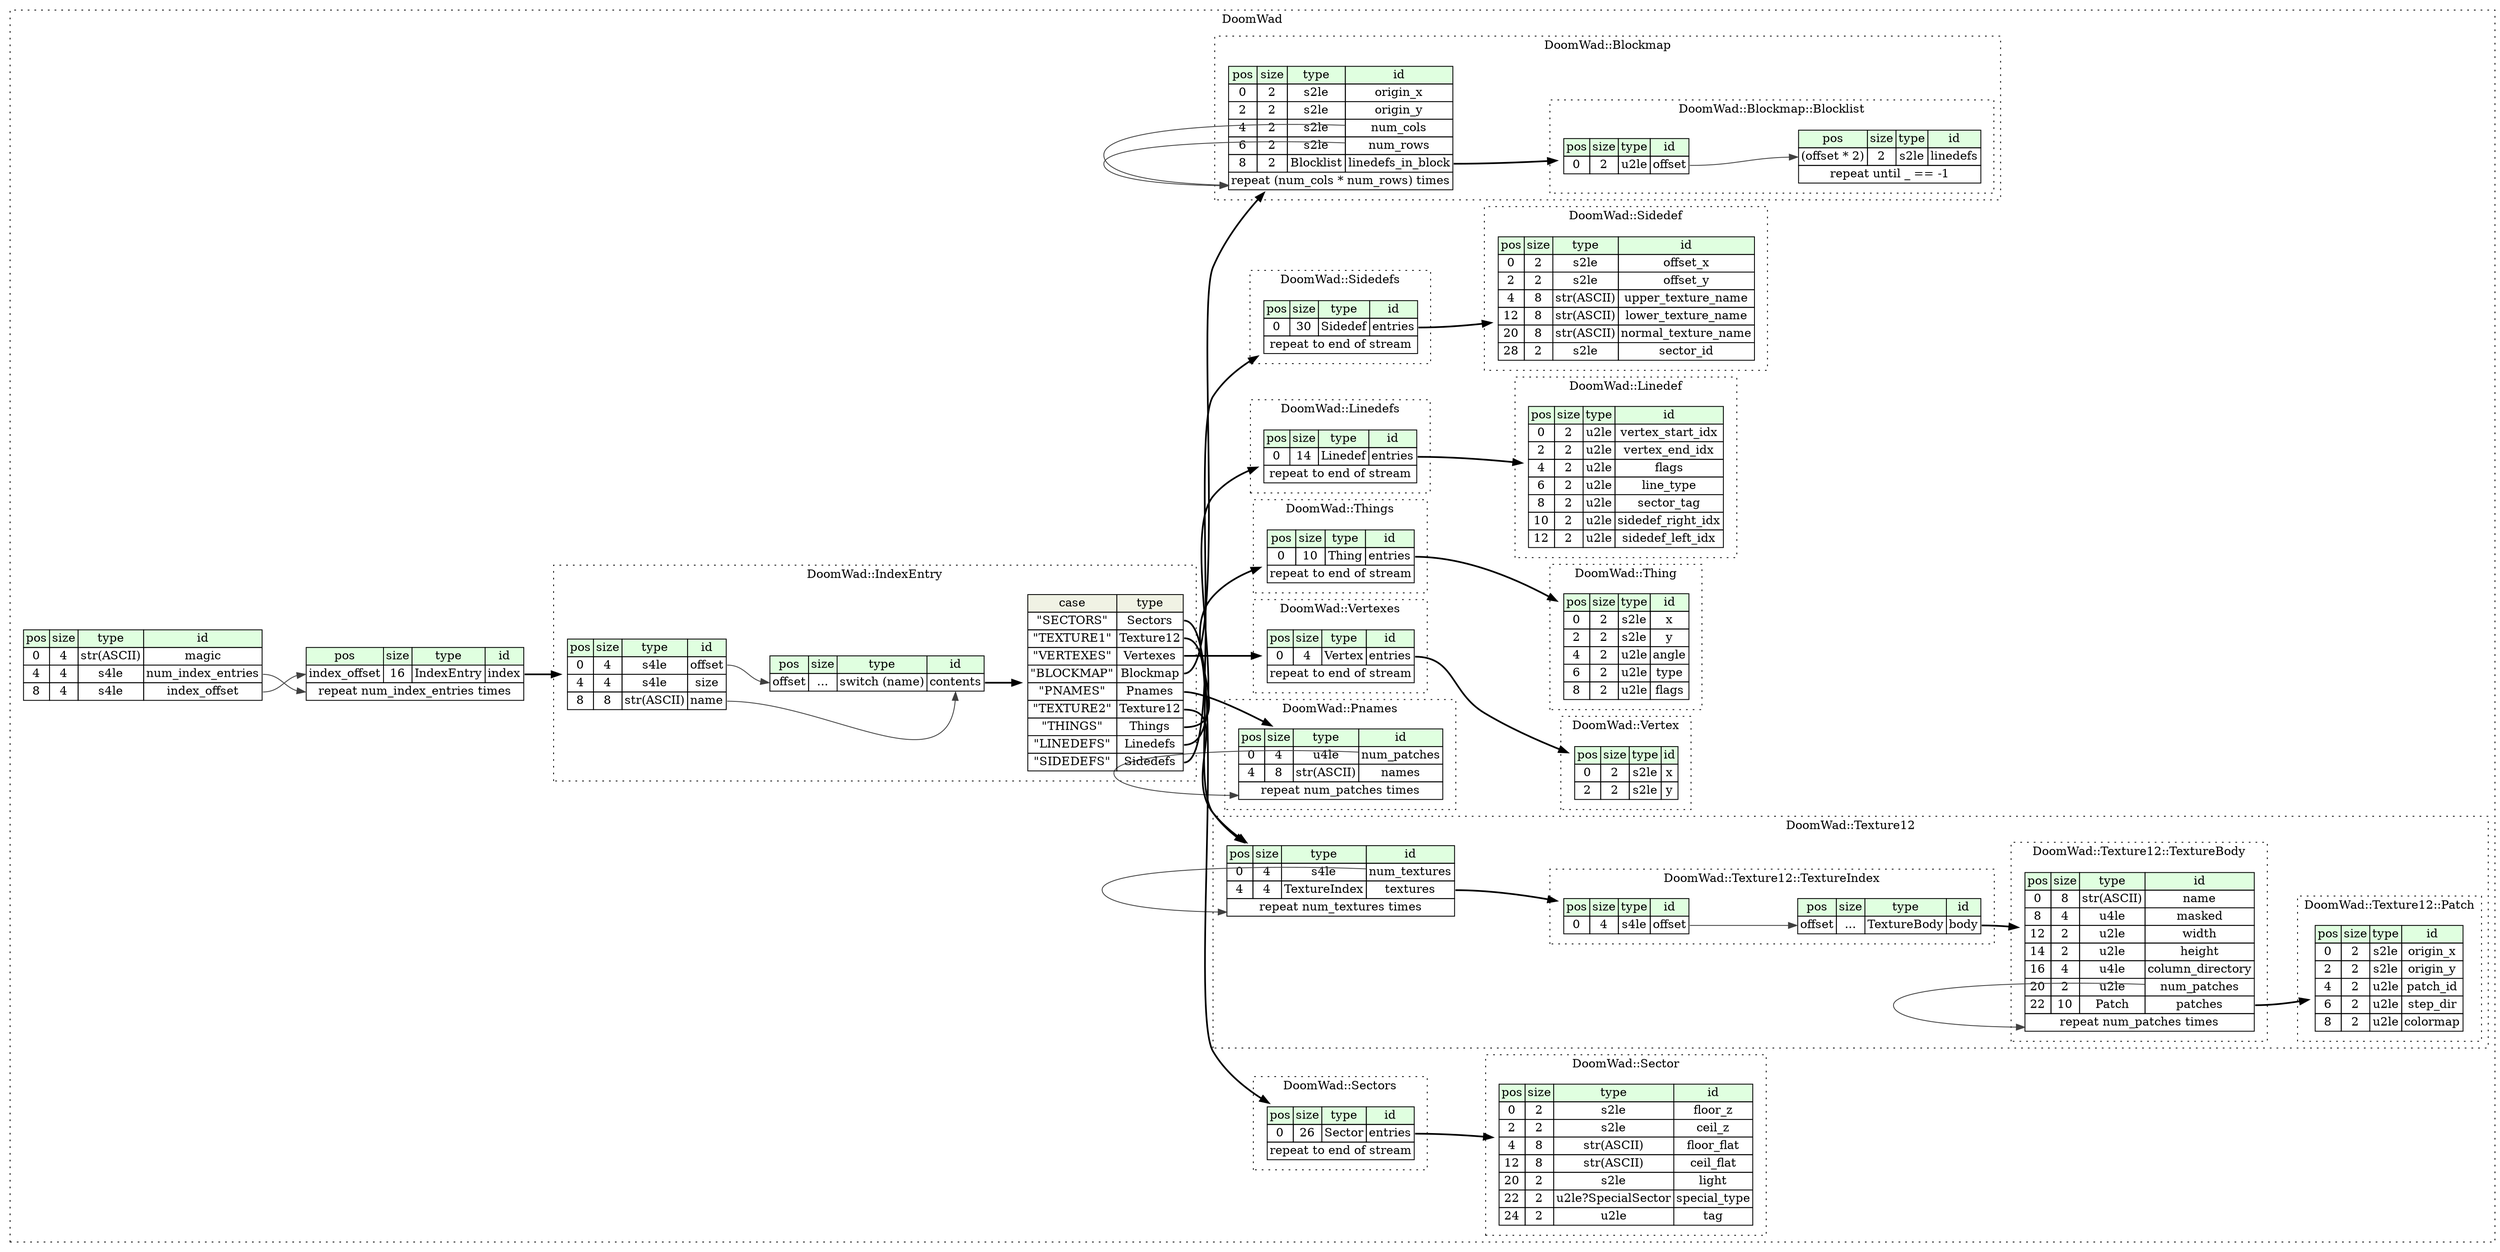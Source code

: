 digraph {
	rankdir=LR;
	node [shape=plaintext];
	subgraph cluster__doom_wad {
		label="DoomWad";
		graph[style=dotted];

		doom_wad__seq [label=<<TABLE BORDER="0" CELLBORDER="1" CELLSPACING="0">
			<TR><TD BGCOLOR="#E0FFE0">pos</TD><TD BGCOLOR="#E0FFE0">size</TD><TD BGCOLOR="#E0FFE0">type</TD><TD BGCOLOR="#E0FFE0">id</TD></TR>
			<TR><TD PORT="magic_pos">0</TD><TD PORT="magic_size">4</TD><TD>str(ASCII)</TD><TD PORT="magic_type">magic</TD></TR>
			<TR><TD PORT="num_index_entries_pos">4</TD><TD PORT="num_index_entries_size">4</TD><TD>s4le</TD><TD PORT="num_index_entries_type">num_index_entries</TD></TR>
			<TR><TD PORT="index_offset_pos">8</TD><TD PORT="index_offset_size">4</TD><TD>s4le</TD><TD PORT="index_offset_type">index_offset</TD></TR>
		</TABLE>>];
		doom_wad__inst__index [label=<<TABLE BORDER="0" CELLBORDER="1" CELLSPACING="0">
			<TR><TD BGCOLOR="#E0FFE0">pos</TD><TD BGCOLOR="#E0FFE0">size</TD><TD BGCOLOR="#E0FFE0">type</TD><TD BGCOLOR="#E0FFE0">id</TD></TR>
			<TR><TD PORT="index_pos">index_offset</TD><TD PORT="index_size">16</TD><TD>IndexEntry</TD><TD PORT="index_type">index</TD></TR>
			<TR><TD COLSPAN="4" PORT="index__repeat">repeat num_index_entries times</TD></TR>
		</TABLE>>];
		subgraph cluster__sectors {
			label="DoomWad::Sectors";
			graph[style=dotted];

			sectors__seq [label=<<TABLE BORDER="0" CELLBORDER="1" CELLSPACING="0">
				<TR><TD BGCOLOR="#E0FFE0">pos</TD><TD BGCOLOR="#E0FFE0">size</TD><TD BGCOLOR="#E0FFE0">type</TD><TD BGCOLOR="#E0FFE0">id</TD></TR>
				<TR><TD PORT="entries_pos">0</TD><TD PORT="entries_size">26</TD><TD>Sector</TD><TD PORT="entries_type">entries</TD></TR>
				<TR><TD COLSPAN="4" PORT="entries__repeat">repeat to end of stream</TD></TR>
			</TABLE>>];
		}
		subgraph cluster__vertex {
			label="DoomWad::Vertex";
			graph[style=dotted];

			vertex__seq [label=<<TABLE BORDER="0" CELLBORDER="1" CELLSPACING="0">
				<TR><TD BGCOLOR="#E0FFE0">pos</TD><TD BGCOLOR="#E0FFE0">size</TD><TD BGCOLOR="#E0FFE0">type</TD><TD BGCOLOR="#E0FFE0">id</TD></TR>
				<TR><TD PORT="x_pos">0</TD><TD PORT="x_size">2</TD><TD>s2le</TD><TD PORT="x_type">x</TD></TR>
				<TR><TD PORT="y_pos">2</TD><TD PORT="y_size">2</TD><TD>s2le</TD><TD PORT="y_type">y</TD></TR>
			</TABLE>>];
		}
		subgraph cluster__texture12 {
			label="DoomWad::Texture12";
			graph[style=dotted];

			texture12__seq [label=<<TABLE BORDER="0" CELLBORDER="1" CELLSPACING="0">
				<TR><TD BGCOLOR="#E0FFE0">pos</TD><TD BGCOLOR="#E0FFE0">size</TD><TD BGCOLOR="#E0FFE0">type</TD><TD BGCOLOR="#E0FFE0">id</TD></TR>
				<TR><TD PORT="num_textures_pos">0</TD><TD PORT="num_textures_size">4</TD><TD>s4le</TD><TD PORT="num_textures_type">num_textures</TD></TR>
				<TR><TD PORT="textures_pos">4</TD><TD PORT="textures_size">4</TD><TD>TextureIndex</TD><TD PORT="textures_type">textures</TD></TR>
				<TR><TD COLSPAN="4" PORT="textures__repeat">repeat num_textures times</TD></TR>
			</TABLE>>];
			subgraph cluster__texture_index {
				label="DoomWad::Texture12::TextureIndex";
				graph[style=dotted];

				texture_index__seq [label=<<TABLE BORDER="0" CELLBORDER="1" CELLSPACING="0">
					<TR><TD BGCOLOR="#E0FFE0">pos</TD><TD BGCOLOR="#E0FFE0">size</TD><TD BGCOLOR="#E0FFE0">type</TD><TD BGCOLOR="#E0FFE0">id</TD></TR>
					<TR><TD PORT="offset_pos">0</TD><TD PORT="offset_size">4</TD><TD>s4le</TD><TD PORT="offset_type">offset</TD></TR>
				</TABLE>>];
				texture_index__inst__body [label=<<TABLE BORDER="0" CELLBORDER="1" CELLSPACING="0">
					<TR><TD BGCOLOR="#E0FFE0">pos</TD><TD BGCOLOR="#E0FFE0">size</TD><TD BGCOLOR="#E0FFE0">type</TD><TD BGCOLOR="#E0FFE0">id</TD></TR>
					<TR><TD PORT="body_pos">offset</TD><TD PORT="body_size">...</TD><TD>TextureBody</TD><TD PORT="body_type">body</TD></TR>
				</TABLE>>];
			}
			subgraph cluster__texture_body {
				label="DoomWad::Texture12::TextureBody";
				graph[style=dotted];

				texture_body__seq [label=<<TABLE BORDER="0" CELLBORDER="1" CELLSPACING="0">
					<TR><TD BGCOLOR="#E0FFE0">pos</TD><TD BGCOLOR="#E0FFE0">size</TD><TD BGCOLOR="#E0FFE0">type</TD><TD BGCOLOR="#E0FFE0">id</TD></TR>
					<TR><TD PORT="name_pos">0</TD><TD PORT="name_size">8</TD><TD>str(ASCII)</TD><TD PORT="name_type">name</TD></TR>
					<TR><TD PORT="masked_pos">8</TD><TD PORT="masked_size">4</TD><TD>u4le</TD><TD PORT="masked_type">masked</TD></TR>
					<TR><TD PORT="width_pos">12</TD><TD PORT="width_size">2</TD><TD>u2le</TD><TD PORT="width_type">width</TD></TR>
					<TR><TD PORT="height_pos">14</TD><TD PORT="height_size">2</TD><TD>u2le</TD><TD PORT="height_type">height</TD></TR>
					<TR><TD PORT="column_directory_pos">16</TD><TD PORT="column_directory_size">4</TD><TD>u4le</TD><TD PORT="column_directory_type">column_directory</TD></TR>
					<TR><TD PORT="num_patches_pos">20</TD><TD PORT="num_patches_size">2</TD><TD>u2le</TD><TD PORT="num_patches_type">num_patches</TD></TR>
					<TR><TD PORT="patches_pos">22</TD><TD PORT="patches_size">10</TD><TD>Patch</TD><TD PORT="patches_type">patches</TD></TR>
					<TR><TD COLSPAN="4" PORT="patches__repeat">repeat num_patches times</TD></TR>
				</TABLE>>];
			}
			subgraph cluster__patch {
				label="DoomWad::Texture12::Patch";
				graph[style=dotted];

				patch__seq [label=<<TABLE BORDER="0" CELLBORDER="1" CELLSPACING="0">
					<TR><TD BGCOLOR="#E0FFE0">pos</TD><TD BGCOLOR="#E0FFE0">size</TD><TD BGCOLOR="#E0FFE0">type</TD><TD BGCOLOR="#E0FFE0">id</TD></TR>
					<TR><TD PORT="origin_x_pos">0</TD><TD PORT="origin_x_size">2</TD><TD>s2le</TD><TD PORT="origin_x_type">origin_x</TD></TR>
					<TR><TD PORT="origin_y_pos">2</TD><TD PORT="origin_y_size">2</TD><TD>s2le</TD><TD PORT="origin_y_type">origin_y</TD></TR>
					<TR><TD PORT="patch_id_pos">4</TD><TD PORT="patch_id_size">2</TD><TD>u2le</TD><TD PORT="patch_id_type">patch_id</TD></TR>
					<TR><TD PORT="step_dir_pos">6</TD><TD PORT="step_dir_size">2</TD><TD>u2le</TD><TD PORT="step_dir_type">step_dir</TD></TR>
					<TR><TD PORT="colormap_pos">8</TD><TD PORT="colormap_size">2</TD><TD>u2le</TD><TD PORT="colormap_type">colormap</TD></TR>
				</TABLE>>];
			}
		}
		subgraph cluster__linedef {
			label="DoomWad::Linedef";
			graph[style=dotted];

			linedef__seq [label=<<TABLE BORDER="0" CELLBORDER="1" CELLSPACING="0">
				<TR><TD BGCOLOR="#E0FFE0">pos</TD><TD BGCOLOR="#E0FFE0">size</TD><TD BGCOLOR="#E0FFE0">type</TD><TD BGCOLOR="#E0FFE0">id</TD></TR>
				<TR><TD PORT="vertex_start_idx_pos">0</TD><TD PORT="vertex_start_idx_size">2</TD><TD>u2le</TD><TD PORT="vertex_start_idx_type">vertex_start_idx</TD></TR>
				<TR><TD PORT="vertex_end_idx_pos">2</TD><TD PORT="vertex_end_idx_size">2</TD><TD>u2le</TD><TD PORT="vertex_end_idx_type">vertex_end_idx</TD></TR>
				<TR><TD PORT="flags_pos">4</TD><TD PORT="flags_size">2</TD><TD>u2le</TD><TD PORT="flags_type">flags</TD></TR>
				<TR><TD PORT="line_type_pos">6</TD><TD PORT="line_type_size">2</TD><TD>u2le</TD><TD PORT="line_type_type">line_type</TD></TR>
				<TR><TD PORT="sector_tag_pos">8</TD><TD PORT="sector_tag_size">2</TD><TD>u2le</TD><TD PORT="sector_tag_type">sector_tag</TD></TR>
				<TR><TD PORT="sidedef_right_idx_pos">10</TD><TD PORT="sidedef_right_idx_size">2</TD><TD>u2le</TD><TD PORT="sidedef_right_idx_type">sidedef_right_idx</TD></TR>
				<TR><TD PORT="sidedef_left_idx_pos">12</TD><TD PORT="sidedef_left_idx_size">2</TD><TD>u2le</TD><TD PORT="sidedef_left_idx_type">sidedef_left_idx</TD></TR>
			</TABLE>>];
		}
		subgraph cluster__pnames {
			label="DoomWad::Pnames";
			graph[style=dotted];

			pnames__seq [label=<<TABLE BORDER="0" CELLBORDER="1" CELLSPACING="0">
				<TR><TD BGCOLOR="#E0FFE0">pos</TD><TD BGCOLOR="#E0FFE0">size</TD><TD BGCOLOR="#E0FFE0">type</TD><TD BGCOLOR="#E0FFE0">id</TD></TR>
				<TR><TD PORT="num_patches_pos">0</TD><TD PORT="num_patches_size">4</TD><TD>u4le</TD><TD PORT="num_patches_type">num_patches</TD></TR>
				<TR><TD PORT="names_pos">4</TD><TD PORT="names_size">8</TD><TD>str(ASCII)</TD><TD PORT="names_type">names</TD></TR>
				<TR><TD COLSPAN="4" PORT="names__repeat">repeat num_patches times</TD></TR>
			</TABLE>>];
		}
		subgraph cluster__thing {
			label="DoomWad::Thing";
			graph[style=dotted];

			thing__seq [label=<<TABLE BORDER="0" CELLBORDER="1" CELLSPACING="0">
				<TR><TD BGCOLOR="#E0FFE0">pos</TD><TD BGCOLOR="#E0FFE0">size</TD><TD BGCOLOR="#E0FFE0">type</TD><TD BGCOLOR="#E0FFE0">id</TD></TR>
				<TR><TD PORT="x_pos">0</TD><TD PORT="x_size">2</TD><TD>s2le</TD><TD PORT="x_type">x</TD></TR>
				<TR><TD PORT="y_pos">2</TD><TD PORT="y_size">2</TD><TD>s2le</TD><TD PORT="y_type">y</TD></TR>
				<TR><TD PORT="angle_pos">4</TD><TD PORT="angle_size">2</TD><TD>u2le</TD><TD PORT="angle_type">angle</TD></TR>
				<TR><TD PORT="type_pos">6</TD><TD PORT="type_size">2</TD><TD>u2le</TD><TD PORT="type_type">type</TD></TR>
				<TR><TD PORT="flags_pos">8</TD><TD PORT="flags_size">2</TD><TD>u2le</TD><TD PORT="flags_type">flags</TD></TR>
			</TABLE>>];
		}
		subgraph cluster__sector {
			label="DoomWad::Sector";
			graph[style=dotted];

			sector__seq [label=<<TABLE BORDER="0" CELLBORDER="1" CELLSPACING="0">
				<TR><TD BGCOLOR="#E0FFE0">pos</TD><TD BGCOLOR="#E0FFE0">size</TD><TD BGCOLOR="#E0FFE0">type</TD><TD BGCOLOR="#E0FFE0">id</TD></TR>
				<TR><TD PORT="floor_z_pos">0</TD><TD PORT="floor_z_size">2</TD><TD>s2le</TD><TD PORT="floor_z_type">floor_z</TD></TR>
				<TR><TD PORT="ceil_z_pos">2</TD><TD PORT="ceil_z_size">2</TD><TD>s2le</TD><TD PORT="ceil_z_type">ceil_z</TD></TR>
				<TR><TD PORT="floor_flat_pos">4</TD><TD PORT="floor_flat_size">8</TD><TD>str(ASCII)</TD><TD PORT="floor_flat_type">floor_flat</TD></TR>
				<TR><TD PORT="ceil_flat_pos">12</TD><TD PORT="ceil_flat_size">8</TD><TD>str(ASCII)</TD><TD PORT="ceil_flat_type">ceil_flat</TD></TR>
				<TR><TD PORT="light_pos">20</TD><TD PORT="light_size">2</TD><TD>s2le</TD><TD PORT="light_type">light</TD></TR>
				<TR><TD PORT="special_type_pos">22</TD><TD PORT="special_type_size">2</TD><TD>u2le?SpecialSector</TD><TD PORT="special_type_type">special_type</TD></TR>
				<TR><TD PORT="tag_pos">24</TD><TD PORT="tag_size">2</TD><TD>u2le</TD><TD PORT="tag_type">tag</TD></TR>
			</TABLE>>];
		}
		subgraph cluster__vertexes {
			label="DoomWad::Vertexes";
			graph[style=dotted];

			vertexes__seq [label=<<TABLE BORDER="0" CELLBORDER="1" CELLSPACING="0">
				<TR><TD BGCOLOR="#E0FFE0">pos</TD><TD BGCOLOR="#E0FFE0">size</TD><TD BGCOLOR="#E0FFE0">type</TD><TD BGCOLOR="#E0FFE0">id</TD></TR>
				<TR><TD PORT="entries_pos">0</TD><TD PORT="entries_size">4</TD><TD>Vertex</TD><TD PORT="entries_type">entries</TD></TR>
				<TR><TD COLSPAN="4" PORT="entries__repeat">repeat to end of stream</TD></TR>
			</TABLE>>];
		}
		subgraph cluster__sidedef {
			label="DoomWad::Sidedef";
			graph[style=dotted];

			sidedef__seq [label=<<TABLE BORDER="0" CELLBORDER="1" CELLSPACING="0">
				<TR><TD BGCOLOR="#E0FFE0">pos</TD><TD BGCOLOR="#E0FFE0">size</TD><TD BGCOLOR="#E0FFE0">type</TD><TD BGCOLOR="#E0FFE0">id</TD></TR>
				<TR><TD PORT="offset_x_pos">0</TD><TD PORT="offset_x_size">2</TD><TD>s2le</TD><TD PORT="offset_x_type">offset_x</TD></TR>
				<TR><TD PORT="offset_y_pos">2</TD><TD PORT="offset_y_size">2</TD><TD>s2le</TD><TD PORT="offset_y_type">offset_y</TD></TR>
				<TR><TD PORT="upper_texture_name_pos">4</TD><TD PORT="upper_texture_name_size">8</TD><TD>str(ASCII)</TD><TD PORT="upper_texture_name_type">upper_texture_name</TD></TR>
				<TR><TD PORT="lower_texture_name_pos">12</TD><TD PORT="lower_texture_name_size">8</TD><TD>str(ASCII)</TD><TD PORT="lower_texture_name_type">lower_texture_name</TD></TR>
				<TR><TD PORT="normal_texture_name_pos">20</TD><TD PORT="normal_texture_name_size">8</TD><TD>str(ASCII)</TD><TD PORT="normal_texture_name_type">normal_texture_name</TD></TR>
				<TR><TD PORT="sector_id_pos">28</TD><TD PORT="sector_id_size">2</TD><TD>s2le</TD><TD PORT="sector_id_type">sector_id</TD></TR>
			</TABLE>>];
		}
		subgraph cluster__things {
			label="DoomWad::Things";
			graph[style=dotted];

			things__seq [label=<<TABLE BORDER="0" CELLBORDER="1" CELLSPACING="0">
				<TR><TD BGCOLOR="#E0FFE0">pos</TD><TD BGCOLOR="#E0FFE0">size</TD><TD BGCOLOR="#E0FFE0">type</TD><TD BGCOLOR="#E0FFE0">id</TD></TR>
				<TR><TD PORT="entries_pos">0</TD><TD PORT="entries_size">10</TD><TD>Thing</TD><TD PORT="entries_type">entries</TD></TR>
				<TR><TD COLSPAN="4" PORT="entries__repeat">repeat to end of stream</TD></TR>
			</TABLE>>];
		}
		subgraph cluster__linedefs {
			label="DoomWad::Linedefs";
			graph[style=dotted];

			linedefs__seq [label=<<TABLE BORDER="0" CELLBORDER="1" CELLSPACING="0">
				<TR><TD BGCOLOR="#E0FFE0">pos</TD><TD BGCOLOR="#E0FFE0">size</TD><TD BGCOLOR="#E0FFE0">type</TD><TD BGCOLOR="#E0FFE0">id</TD></TR>
				<TR><TD PORT="entries_pos">0</TD><TD PORT="entries_size">14</TD><TD>Linedef</TD><TD PORT="entries_type">entries</TD></TR>
				<TR><TD COLSPAN="4" PORT="entries__repeat">repeat to end of stream</TD></TR>
			</TABLE>>];
		}
		subgraph cluster__index_entry {
			label="DoomWad::IndexEntry";
			graph[style=dotted];

			index_entry__seq [label=<<TABLE BORDER="0" CELLBORDER="1" CELLSPACING="0">
				<TR><TD BGCOLOR="#E0FFE0">pos</TD><TD BGCOLOR="#E0FFE0">size</TD><TD BGCOLOR="#E0FFE0">type</TD><TD BGCOLOR="#E0FFE0">id</TD></TR>
				<TR><TD PORT="offset_pos">0</TD><TD PORT="offset_size">4</TD><TD>s4le</TD><TD PORT="offset_type">offset</TD></TR>
				<TR><TD PORT="size_pos">4</TD><TD PORT="size_size">4</TD><TD>s4le</TD><TD PORT="size_type">size</TD></TR>
				<TR><TD PORT="name_pos">8</TD><TD PORT="name_size">8</TD><TD>str(ASCII)</TD><TD PORT="name_type">name</TD></TR>
			</TABLE>>];
			index_entry__inst__contents [label=<<TABLE BORDER="0" CELLBORDER="1" CELLSPACING="0">
				<TR><TD BGCOLOR="#E0FFE0">pos</TD><TD BGCOLOR="#E0FFE0">size</TD><TD BGCOLOR="#E0FFE0">type</TD><TD BGCOLOR="#E0FFE0">id</TD></TR>
				<TR><TD PORT="contents_pos">offset</TD><TD PORT="contents_size">...</TD><TD>switch (name)</TD><TD PORT="contents_type">contents</TD></TR>
			</TABLE>>];
index_entry__inst__contents_contents_switch [label=<<TABLE BORDER="0" CELLBORDER="1" CELLSPACING="0">
	<TR><TD BGCOLOR="#F0F2E4">case</TD><TD BGCOLOR="#F0F2E4">type</TD></TR>
	<TR><TD>&quot;SECTORS&quot;</TD><TD PORT="case0">Sectors</TD></TR>
	<TR><TD>&quot;TEXTURE1&quot;</TD><TD PORT="case1">Texture12</TD></TR>
	<TR><TD>&quot;VERTEXES&quot;</TD><TD PORT="case2">Vertexes</TD></TR>
	<TR><TD>&quot;BLOCKMAP&quot;</TD><TD PORT="case3">Blockmap</TD></TR>
	<TR><TD>&quot;PNAMES&quot;</TD><TD PORT="case4">Pnames</TD></TR>
	<TR><TD>&quot;TEXTURE2&quot;</TD><TD PORT="case5">Texture12</TD></TR>
	<TR><TD>&quot;THINGS&quot;</TD><TD PORT="case6">Things</TD></TR>
	<TR><TD>&quot;LINEDEFS&quot;</TD><TD PORT="case7">Linedefs</TD></TR>
	<TR><TD>&quot;SIDEDEFS&quot;</TD><TD PORT="case8">Sidedefs</TD></TR>
</TABLE>>];
		}
		subgraph cluster__sidedefs {
			label="DoomWad::Sidedefs";
			graph[style=dotted];

			sidedefs__seq [label=<<TABLE BORDER="0" CELLBORDER="1" CELLSPACING="0">
				<TR><TD BGCOLOR="#E0FFE0">pos</TD><TD BGCOLOR="#E0FFE0">size</TD><TD BGCOLOR="#E0FFE0">type</TD><TD BGCOLOR="#E0FFE0">id</TD></TR>
				<TR><TD PORT="entries_pos">0</TD><TD PORT="entries_size">30</TD><TD>Sidedef</TD><TD PORT="entries_type">entries</TD></TR>
				<TR><TD COLSPAN="4" PORT="entries__repeat">repeat to end of stream</TD></TR>
			</TABLE>>];
		}
		subgraph cluster__blockmap {
			label="DoomWad::Blockmap";
			graph[style=dotted];

			blockmap__seq [label=<<TABLE BORDER="0" CELLBORDER="1" CELLSPACING="0">
				<TR><TD BGCOLOR="#E0FFE0">pos</TD><TD BGCOLOR="#E0FFE0">size</TD><TD BGCOLOR="#E0FFE0">type</TD><TD BGCOLOR="#E0FFE0">id</TD></TR>
				<TR><TD PORT="origin_x_pos">0</TD><TD PORT="origin_x_size">2</TD><TD>s2le</TD><TD PORT="origin_x_type">origin_x</TD></TR>
				<TR><TD PORT="origin_y_pos">2</TD><TD PORT="origin_y_size">2</TD><TD>s2le</TD><TD PORT="origin_y_type">origin_y</TD></TR>
				<TR><TD PORT="num_cols_pos">4</TD><TD PORT="num_cols_size">2</TD><TD>s2le</TD><TD PORT="num_cols_type">num_cols</TD></TR>
				<TR><TD PORT="num_rows_pos">6</TD><TD PORT="num_rows_size">2</TD><TD>s2le</TD><TD PORT="num_rows_type">num_rows</TD></TR>
				<TR><TD PORT="linedefs_in_block_pos">8</TD><TD PORT="linedefs_in_block_size">2</TD><TD>Blocklist</TD><TD PORT="linedefs_in_block_type">linedefs_in_block</TD></TR>
				<TR><TD COLSPAN="4" PORT="linedefs_in_block__repeat">repeat (num_cols * num_rows) times</TD></TR>
			</TABLE>>];
			subgraph cluster__blocklist {
				label="DoomWad::Blockmap::Blocklist";
				graph[style=dotted];

				blocklist__seq [label=<<TABLE BORDER="0" CELLBORDER="1" CELLSPACING="0">
					<TR><TD BGCOLOR="#E0FFE0">pos</TD><TD BGCOLOR="#E0FFE0">size</TD><TD BGCOLOR="#E0FFE0">type</TD><TD BGCOLOR="#E0FFE0">id</TD></TR>
					<TR><TD PORT="offset_pos">0</TD><TD PORT="offset_size">2</TD><TD>u2le</TD><TD PORT="offset_type">offset</TD></TR>
				</TABLE>>];
				blocklist__inst__linedefs [label=<<TABLE BORDER="0" CELLBORDER="1" CELLSPACING="0">
					<TR><TD BGCOLOR="#E0FFE0">pos</TD><TD BGCOLOR="#E0FFE0">size</TD><TD BGCOLOR="#E0FFE0">type</TD><TD BGCOLOR="#E0FFE0">id</TD></TR>
					<TR><TD PORT="linedefs_pos">(offset * 2)</TD><TD PORT="linedefs_size">2</TD><TD>s2le</TD><TD PORT="linedefs_type">linedefs</TD></TR>
					<TR><TD COLSPAN="4" PORT="linedefs__repeat">repeat until _ == -1</TD></TR>
				</TABLE>>];
			}
		}
	}
	doom_wad__seq:index_offset_type -> doom_wad__inst__index:index_pos [color="#404040"];
	doom_wad__inst__index:index_type -> index_entry__seq [style=bold];
	doom_wad__seq:num_index_entries_type -> doom_wad__inst__index:index__repeat [color="#404040"];
	sectors__seq:entries_type -> sector__seq [style=bold];
	texture12__seq:textures_type -> texture_index__seq [style=bold];
	texture12__seq:num_textures_type -> texture12__seq:textures__repeat [color="#404040"];
	texture_index__seq:offset_type -> texture_index__inst__body:body_pos [color="#404040"];
	texture_index__inst__body:body_type -> texture_body__seq [style=bold];
	texture_body__seq:patches_type -> patch__seq [style=bold];
	texture_body__seq:num_patches_type -> texture_body__seq:patches__repeat [color="#404040"];
	pnames__seq:num_patches_type -> pnames__seq:names__repeat [color="#404040"];
	vertexes__seq:entries_type -> vertex__seq [style=bold];
	things__seq:entries_type -> thing__seq [style=bold];
	linedefs__seq:entries_type -> linedef__seq [style=bold];
	index_entry__seq:offset_type -> index_entry__inst__contents:contents_pos [color="#404040"];
	index_entry__inst__contents:contents_type -> index_entry__inst__contents_contents_switch [style=bold];
	index_entry__inst__contents_contents_switch:case0 -> sectors__seq [style=bold];
	index_entry__inst__contents_contents_switch:case1 -> texture12__seq [style=bold];
	index_entry__inst__contents_contents_switch:case2 -> vertexes__seq [style=bold];
	index_entry__inst__contents_contents_switch:case3 -> blockmap__seq [style=bold];
	index_entry__inst__contents_contents_switch:case4 -> pnames__seq [style=bold];
	index_entry__inst__contents_contents_switch:case5 -> texture12__seq [style=bold];
	index_entry__inst__contents_contents_switch:case6 -> things__seq [style=bold];
	index_entry__inst__contents_contents_switch:case7 -> linedefs__seq [style=bold];
	index_entry__inst__contents_contents_switch:case8 -> sidedefs__seq [style=bold];
	index_entry__seq:name_type -> index_entry__inst__contents:contents_type [color="#404040"];
	sidedefs__seq:entries_type -> sidedef__seq [style=bold];
	blockmap__seq:linedefs_in_block_type -> blocklist__seq [style=bold];
	blockmap__seq:num_cols_type -> blockmap__seq:linedefs_in_block__repeat [color="#404040"];
	blockmap__seq:num_rows_type -> blockmap__seq:linedefs_in_block__repeat [color="#404040"];
	blocklist__seq:offset_type -> blocklist__inst__linedefs:linedefs_pos [color="#404040"];
}
